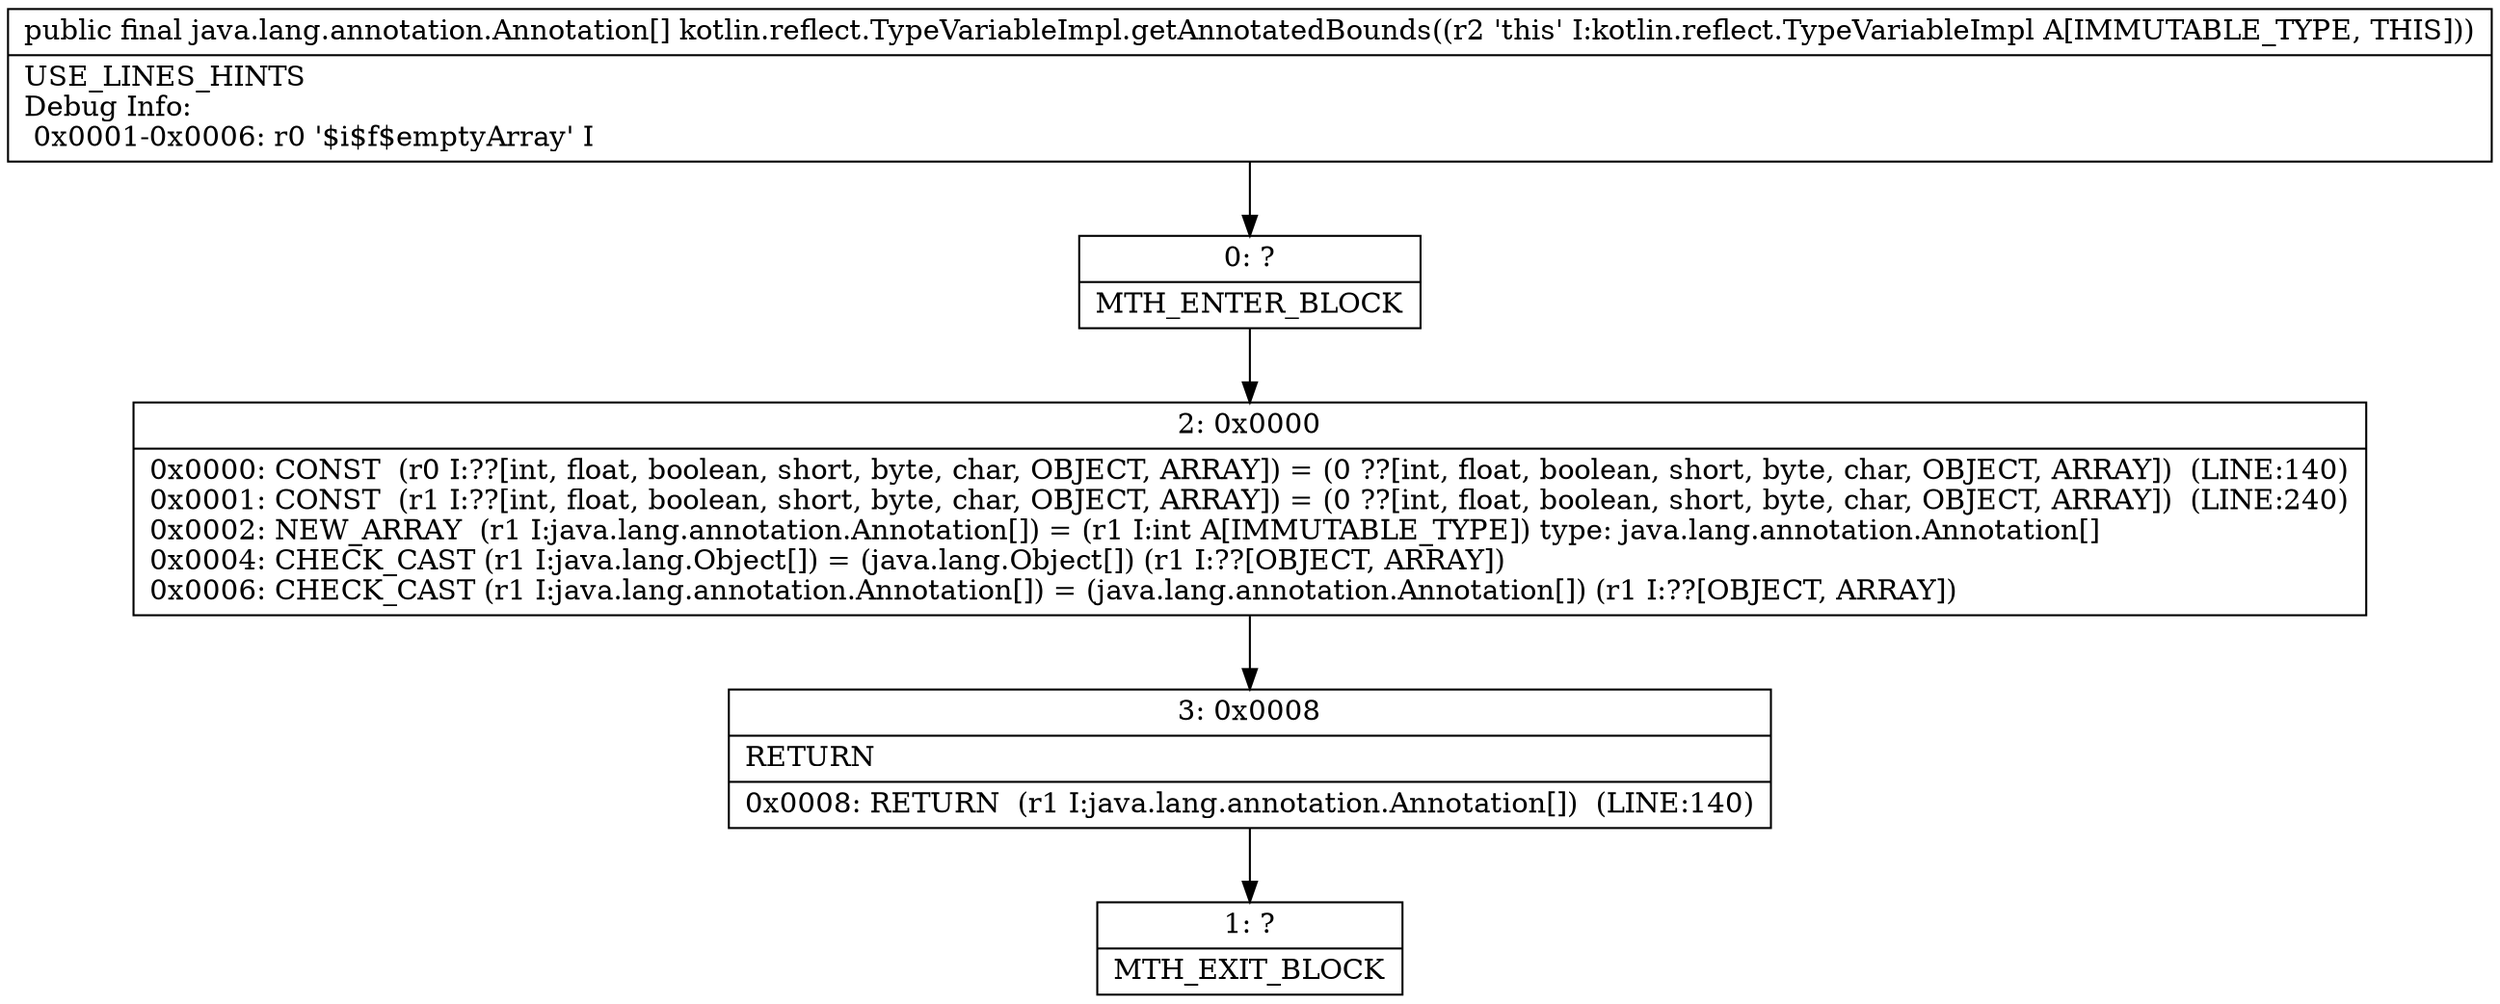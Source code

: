 digraph "CFG forkotlin.reflect.TypeVariableImpl.getAnnotatedBounds()[Ljava\/lang\/annotation\/Annotation;" {
Node_0 [shape=record,label="{0\:\ ?|MTH_ENTER_BLOCK\l}"];
Node_2 [shape=record,label="{2\:\ 0x0000|0x0000: CONST  (r0 I:??[int, float, boolean, short, byte, char, OBJECT, ARRAY]) = (0 ??[int, float, boolean, short, byte, char, OBJECT, ARRAY])  (LINE:140)\l0x0001: CONST  (r1 I:??[int, float, boolean, short, byte, char, OBJECT, ARRAY]) = (0 ??[int, float, boolean, short, byte, char, OBJECT, ARRAY])  (LINE:240)\l0x0002: NEW_ARRAY  (r1 I:java.lang.annotation.Annotation[]) = (r1 I:int A[IMMUTABLE_TYPE]) type: java.lang.annotation.Annotation[] \l0x0004: CHECK_CAST (r1 I:java.lang.Object[]) = (java.lang.Object[]) (r1 I:??[OBJECT, ARRAY]) \l0x0006: CHECK_CAST (r1 I:java.lang.annotation.Annotation[]) = (java.lang.annotation.Annotation[]) (r1 I:??[OBJECT, ARRAY]) \l}"];
Node_3 [shape=record,label="{3\:\ 0x0008|RETURN\l|0x0008: RETURN  (r1 I:java.lang.annotation.Annotation[])  (LINE:140)\l}"];
Node_1 [shape=record,label="{1\:\ ?|MTH_EXIT_BLOCK\l}"];
MethodNode[shape=record,label="{public final java.lang.annotation.Annotation[] kotlin.reflect.TypeVariableImpl.getAnnotatedBounds((r2 'this' I:kotlin.reflect.TypeVariableImpl A[IMMUTABLE_TYPE, THIS]))  | USE_LINES_HINTS\lDebug Info:\l  0x0001\-0x0006: r0 '$i$f$emptyArray' I\l}"];
MethodNode -> Node_0;Node_0 -> Node_2;
Node_2 -> Node_3;
Node_3 -> Node_1;
}

